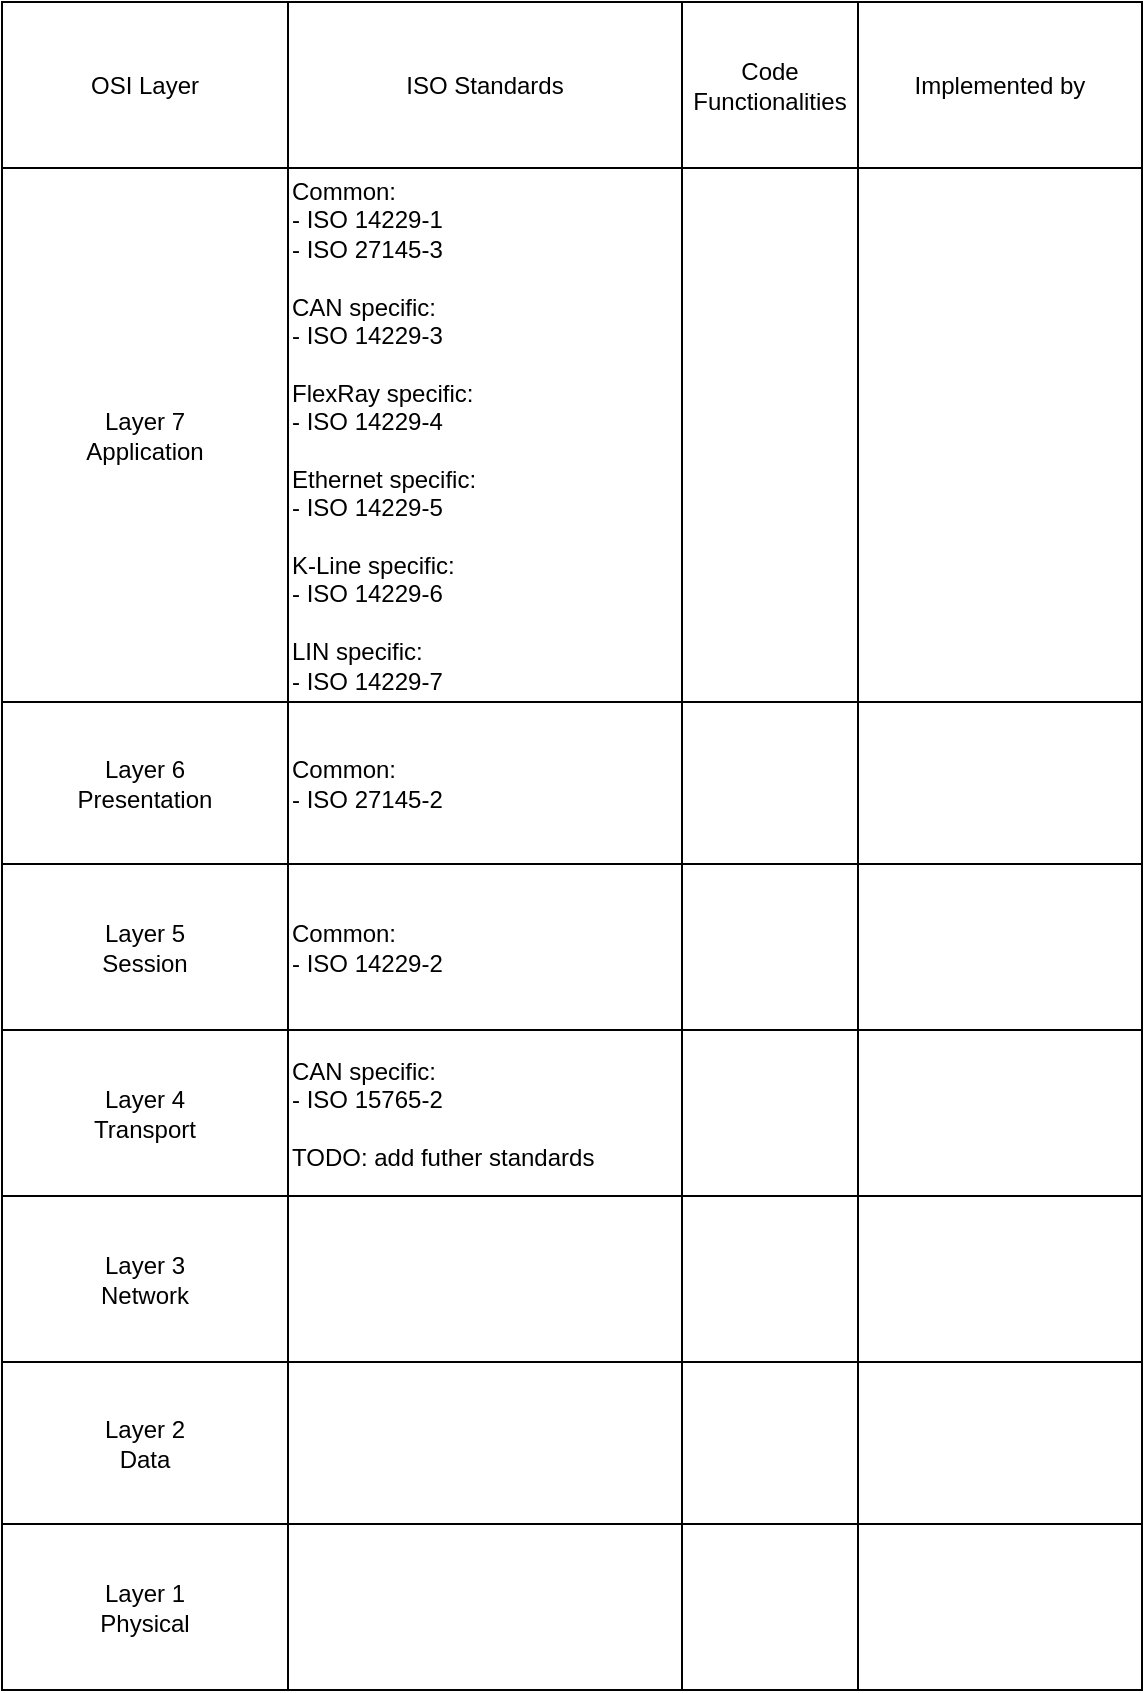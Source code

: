 <mxfile version="14.4.3" type="device"><diagram id="rATVKbHuF5EkqAcS7LUb" name="Model OSI"><mxGraphModel dx="2072" dy="822" grid="1" gridSize="10" guides="1" tooltips="1" connect="1" arrows="1" fold="1" page="1" pageScale="1" pageWidth="650" pageHeight="750" math="0" shadow="0"><root><mxCell id="0"/><mxCell id="1" parent="0"/><mxCell id="seV39B0QZaCy1Yq7c3EK-42" value="" style="shape=table;html=1;whiteSpace=wrap;startSize=0;container=1;collapsible=0;childLayout=tableLayout;rounded=0;sketch=0;" vertex="1" parent="1"><mxGeometry x="-610" y="40" width="570" height="844" as="geometry"/></mxCell><mxCell id="seV39B0QZaCy1Yq7c3EK-43" value="" style="shape=partialRectangle;html=1;whiteSpace=wrap;collapsible=0;dropTarget=0;pointerEvents=0;fillColor=none;top=0;left=0;bottom=0;right=0;points=[[0,0.5],[1,0.5]];portConstraint=eastwest;" vertex="1" parent="seV39B0QZaCy1Yq7c3EK-42"><mxGeometry width="570" height="83" as="geometry"/></mxCell><mxCell id="seV39B0QZaCy1Yq7c3EK-44" value="OSI Layer" style="shape=partialRectangle;html=1;whiteSpace=wrap;connectable=0;fillColor=none;top=0;left=0;bottom=0;right=0;overflow=hidden;" vertex="1" parent="seV39B0QZaCy1Yq7c3EK-43"><mxGeometry width="143" height="83" as="geometry"/></mxCell><mxCell id="seV39B0QZaCy1Yq7c3EK-45" value="ISO Standards" style="shape=partialRectangle;html=1;whiteSpace=wrap;connectable=0;fillColor=none;top=0;left=0;bottom=0;right=0;overflow=hidden;" vertex="1" parent="seV39B0QZaCy1Yq7c3EK-43"><mxGeometry x="143" width="197" height="83" as="geometry"/></mxCell><mxCell id="seV39B0QZaCy1Yq7c3EK-46" value="Code Functionalities" style="shape=partialRectangle;html=1;whiteSpace=wrap;connectable=0;fillColor=none;top=0;left=0;bottom=0;right=0;overflow=hidden;" vertex="1" parent="seV39B0QZaCy1Yq7c3EK-43"><mxGeometry x="340" width="88" height="83" as="geometry"/></mxCell><mxCell id="seV39B0QZaCy1Yq7c3EK-55" value="Implemented by" style="shape=partialRectangle;html=1;whiteSpace=wrap;connectable=0;fillColor=none;top=0;left=0;bottom=0;right=0;overflow=hidden;" vertex="1" parent="seV39B0QZaCy1Yq7c3EK-43"><mxGeometry x="428" width="142" height="83" as="geometry"/></mxCell><mxCell id="seV39B0QZaCy1Yq7c3EK-47" value="" style="shape=partialRectangle;html=1;whiteSpace=wrap;collapsible=0;dropTarget=0;pointerEvents=0;fillColor=none;top=0;left=0;bottom=0;right=0;points=[[0,0.5],[1,0.5]];portConstraint=eastwest;" vertex="1" parent="seV39B0QZaCy1Yq7c3EK-42"><mxGeometry y="83" width="570" height="267" as="geometry"/></mxCell><mxCell id="seV39B0QZaCy1Yq7c3EK-48" value="Layer 7&lt;br&gt;Application" style="shape=partialRectangle;html=1;whiteSpace=wrap;connectable=0;fillColor=none;top=0;left=0;bottom=0;right=0;overflow=hidden;" vertex="1" parent="seV39B0QZaCy1Yq7c3EK-47"><mxGeometry width="143" height="267" as="geometry"/></mxCell><mxCell id="seV39B0QZaCy1Yq7c3EK-49" value="&lt;span&gt;Common:&lt;br&gt;&lt;/span&gt;&lt;span&gt;- ISO 14229-1&lt;br&gt;- ISO 27145-3&lt;br&gt;&lt;/span&gt;&lt;span&gt;&lt;br&gt;&lt;/span&gt;&lt;span&gt;CAN specific:&lt;br&gt;&lt;/span&gt;&lt;span&gt;- ISO 14229-3&lt;br&gt;&lt;/span&gt;&lt;span&gt;&lt;br&gt;&lt;/span&gt;FlexRay specific:&lt;br&gt;&lt;span&gt;- ISO 14229-4&lt;br&gt;&lt;/span&gt;&lt;br&gt;Ethernet specific:&lt;br&gt;- ISO 14229-5&lt;br&gt;&lt;br&gt;K-Line specific:&lt;br&gt;- ISO 14229-6&lt;br&gt;&lt;br&gt;LIN specific:&lt;br&gt;- ISO 14229-7" style="shape=partialRectangle;html=1;whiteSpace=wrap;connectable=0;fillColor=none;top=0;left=0;bottom=0;right=0;overflow=hidden;align=left;" vertex="1" parent="seV39B0QZaCy1Yq7c3EK-47"><mxGeometry x="143" width="197" height="267" as="geometry"/></mxCell><mxCell id="seV39B0QZaCy1Yq7c3EK-50" value="" style="shape=partialRectangle;html=1;whiteSpace=wrap;connectable=0;fillColor=none;top=0;left=0;bottom=0;right=0;overflow=hidden;" vertex="1" parent="seV39B0QZaCy1Yq7c3EK-47"><mxGeometry x="340" width="88" height="267" as="geometry"/></mxCell><mxCell id="seV39B0QZaCy1Yq7c3EK-56" style="shape=partialRectangle;html=1;whiteSpace=wrap;connectable=0;fillColor=none;top=0;left=0;bottom=0;right=0;overflow=hidden;" vertex="1" parent="seV39B0QZaCy1Yq7c3EK-47"><mxGeometry x="428" width="142" height="267" as="geometry"/></mxCell><mxCell id="seV39B0QZaCy1Yq7c3EK-51" value="" style="shape=partialRectangle;html=1;whiteSpace=wrap;collapsible=0;dropTarget=0;pointerEvents=0;fillColor=none;top=0;left=0;bottom=0;right=0;points=[[0,0.5],[1,0.5]];portConstraint=eastwest;" vertex="1" parent="seV39B0QZaCy1Yq7c3EK-42"><mxGeometry y="350" width="570" height="81" as="geometry"/></mxCell><mxCell id="seV39B0QZaCy1Yq7c3EK-52" value="Layer 6&lt;br&gt;Presentation" style="shape=partialRectangle;html=1;whiteSpace=wrap;connectable=0;fillColor=none;top=0;left=0;bottom=0;right=0;overflow=hidden;" vertex="1" parent="seV39B0QZaCy1Yq7c3EK-51"><mxGeometry width="143" height="81" as="geometry"/></mxCell><mxCell id="seV39B0QZaCy1Yq7c3EK-53" value="Common:&lt;br&gt;- ISO 27145-2" style="shape=partialRectangle;html=1;whiteSpace=wrap;connectable=0;fillColor=none;top=0;left=0;bottom=0;right=0;overflow=hidden;align=left;" vertex="1" parent="seV39B0QZaCy1Yq7c3EK-51"><mxGeometry x="143" width="197" height="81" as="geometry"/></mxCell><mxCell id="seV39B0QZaCy1Yq7c3EK-54" value="" style="shape=partialRectangle;html=1;whiteSpace=wrap;connectable=0;fillColor=none;top=0;left=0;bottom=0;right=0;overflow=hidden;" vertex="1" parent="seV39B0QZaCy1Yq7c3EK-51"><mxGeometry x="340" width="88" height="81" as="geometry"/></mxCell><mxCell id="seV39B0QZaCy1Yq7c3EK-57" style="shape=partialRectangle;html=1;whiteSpace=wrap;connectable=0;fillColor=none;top=0;left=0;bottom=0;right=0;overflow=hidden;" vertex="1" parent="seV39B0QZaCy1Yq7c3EK-51"><mxGeometry x="428" width="142" height="81" as="geometry"/></mxCell><mxCell id="seV39B0QZaCy1Yq7c3EK-78" style="shape=partialRectangle;html=1;whiteSpace=wrap;collapsible=0;dropTarget=0;pointerEvents=0;fillColor=none;top=0;left=0;bottom=0;right=0;points=[[0,0.5],[1,0.5]];portConstraint=eastwest;" vertex="1" parent="seV39B0QZaCy1Yq7c3EK-42"><mxGeometry y="431" width="570" height="83" as="geometry"/></mxCell><mxCell id="seV39B0QZaCy1Yq7c3EK-79" value="Layer 5&lt;br&gt;Session" style="shape=partialRectangle;html=1;whiteSpace=wrap;connectable=0;fillColor=none;top=0;left=0;bottom=0;right=0;overflow=hidden;" vertex="1" parent="seV39B0QZaCy1Yq7c3EK-78"><mxGeometry width="143" height="83" as="geometry"/></mxCell><mxCell id="seV39B0QZaCy1Yq7c3EK-80" value="Common:&lt;br&gt;- ISO 14229-2" style="shape=partialRectangle;html=1;whiteSpace=wrap;connectable=0;fillColor=none;top=0;left=0;bottom=0;right=0;overflow=hidden;align=left;" vertex="1" parent="seV39B0QZaCy1Yq7c3EK-78"><mxGeometry x="143" width="197" height="83" as="geometry"/></mxCell><mxCell id="seV39B0QZaCy1Yq7c3EK-81" style="shape=partialRectangle;html=1;whiteSpace=wrap;connectable=0;fillColor=none;top=0;left=0;bottom=0;right=0;overflow=hidden;" vertex="1" parent="seV39B0QZaCy1Yq7c3EK-78"><mxGeometry x="340" width="88" height="83" as="geometry"/></mxCell><mxCell id="seV39B0QZaCy1Yq7c3EK-82" style="shape=partialRectangle;html=1;whiteSpace=wrap;connectable=0;fillColor=none;top=0;left=0;bottom=0;right=0;overflow=hidden;" vertex="1" parent="seV39B0QZaCy1Yq7c3EK-78"><mxGeometry x="428" width="142" height="83" as="geometry"/></mxCell><mxCell id="seV39B0QZaCy1Yq7c3EK-73" style="shape=partialRectangle;html=1;whiteSpace=wrap;collapsible=0;dropTarget=0;pointerEvents=0;fillColor=none;top=0;left=0;bottom=0;right=0;points=[[0,0.5],[1,0.5]];portConstraint=eastwest;" vertex="1" parent="seV39B0QZaCy1Yq7c3EK-42"><mxGeometry y="514" width="570" height="83" as="geometry"/></mxCell><mxCell id="seV39B0QZaCy1Yq7c3EK-74" value="Layer 4&lt;br&gt;Transport" style="shape=partialRectangle;html=1;whiteSpace=wrap;connectable=0;fillColor=none;top=0;left=0;bottom=0;right=0;overflow=hidden;" vertex="1" parent="seV39B0QZaCy1Yq7c3EK-73"><mxGeometry width="143" height="83" as="geometry"/></mxCell><mxCell id="seV39B0QZaCy1Yq7c3EK-75" value="CAN specific:&lt;br&gt;- ISO 15765-2&lt;br&gt;&lt;br&gt;TODO: add futher standards" style="shape=partialRectangle;html=1;whiteSpace=wrap;connectable=0;fillColor=none;top=0;left=0;bottom=0;right=0;overflow=hidden;align=left;" vertex="1" parent="seV39B0QZaCy1Yq7c3EK-73"><mxGeometry x="143" width="197" height="83" as="geometry"/></mxCell><mxCell id="seV39B0QZaCy1Yq7c3EK-76" style="shape=partialRectangle;html=1;whiteSpace=wrap;connectable=0;fillColor=none;top=0;left=0;bottom=0;right=0;overflow=hidden;" vertex="1" parent="seV39B0QZaCy1Yq7c3EK-73"><mxGeometry x="340" width="88" height="83" as="geometry"/></mxCell><mxCell id="seV39B0QZaCy1Yq7c3EK-77" style="shape=partialRectangle;html=1;whiteSpace=wrap;connectable=0;fillColor=none;top=0;left=0;bottom=0;right=0;overflow=hidden;" vertex="1" parent="seV39B0QZaCy1Yq7c3EK-73"><mxGeometry x="428" width="142" height="83" as="geometry"/></mxCell><mxCell id="seV39B0QZaCy1Yq7c3EK-68" style="shape=partialRectangle;html=1;whiteSpace=wrap;collapsible=0;dropTarget=0;pointerEvents=0;fillColor=none;top=0;left=0;bottom=0;right=0;points=[[0,0.5],[1,0.5]];portConstraint=eastwest;" vertex="1" parent="seV39B0QZaCy1Yq7c3EK-42"><mxGeometry y="597" width="570" height="83" as="geometry"/></mxCell><mxCell id="seV39B0QZaCy1Yq7c3EK-69" value="Layer 3&lt;br&gt;Network" style="shape=partialRectangle;html=1;whiteSpace=wrap;connectable=0;fillColor=none;top=0;left=0;bottom=0;right=0;overflow=hidden;" vertex="1" parent="seV39B0QZaCy1Yq7c3EK-68"><mxGeometry width="143" height="83" as="geometry"/></mxCell><mxCell id="seV39B0QZaCy1Yq7c3EK-70" style="shape=partialRectangle;html=1;whiteSpace=wrap;connectable=0;fillColor=none;top=0;left=0;bottom=0;right=0;overflow=hidden;align=left;" vertex="1" parent="seV39B0QZaCy1Yq7c3EK-68"><mxGeometry x="143" width="197" height="83" as="geometry"/></mxCell><mxCell id="seV39B0QZaCy1Yq7c3EK-71" style="shape=partialRectangle;html=1;whiteSpace=wrap;connectable=0;fillColor=none;top=0;left=0;bottom=0;right=0;overflow=hidden;" vertex="1" parent="seV39B0QZaCy1Yq7c3EK-68"><mxGeometry x="340" width="88" height="83" as="geometry"/></mxCell><mxCell id="seV39B0QZaCy1Yq7c3EK-72" style="shape=partialRectangle;html=1;whiteSpace=wrap;connectable=0;fillColor=none;top=0;left=0;bottom=0;right=0;overflow=hidden;" vertex="1" parent="seV39B0QZaCy1Yq7c3EK-68"><mxGeometry x="428" width="142" height="83" as="geometry"/></mxCell><mxCell id="seV39B0QZaCy1Yq7c3EK-63" style="shape=partialRectangle;html=1;whiteSpace=wrap;collapsible=0;dropTarget=0;pointerEvents=0;fillColor=none;top=0;left=0;bottom=0;right=0;points=[[0,0.5],[1,0.5]];portConstraint=eastwest;" vertex="1" parent="seV39B0QZaCy1Yq7c3EK-42"><mxGeometry y="680" width="570" height="81" as="geometry"/></mxCell><mxCell id="seV39B0QZaCy1Yq7c3EK-64" value="Layer 2&lt;br&gt;Data" style="shape=partialRectangle;html=1;whiteSpace=wrap;connectable=0;fillColor=none;top=0;left=0;bottom=0;right=0;overflow=hidden;" vertex="1" parent="seV39B0QZaCy1Yq7c3EK-63"><mxGeometry width="143" height="81" as="geometry"/></mxCell><mxCell id="seV39B0QZaCy1Yq7c3EK-65" style="shape=partialRectangle;html=1;whiteSpace=wrap;connectable=0;fillColor=none;top=0;left=0;bottom=0;right=0;overflow=hidden;align=left;" vertex="1" parent="seV39B0QZaCy1Yq7c3EK-63"><mxGeometry x="143" width="197" height="81" as="geometry"/></mxCell><mxCell id="seV39B0QZaCy1Yq7c3EK-66" style="shape=partialRectangle;html=1;whiteSpace=wrap;connectable=0;fillColor=none;top=0;left=0;bottom=0;right=0;overflow=hidden;" vertex="1" parent="seV39B0QZaCy1Yq7c3EK-63"><mxGeometry x="340" width="88" height="81" as="geometry"/></mxCell><mxCell id="seV39B0QZaCy1Yq7c3EK-67" style="shape=partialRectangle;html=1;whiteSpace=wrap;connectable=0;fillColor=none;top=0;left=0;bottom=0;right=0;overflow=hidden;" vertex="1" parent="seV39B0QZaCy1Yq7c3EK-63"><mxGeometry x="428" width="142" height="81" as="geometry"/></mxCell><mxCell id="seV39B0QZaCy1Yq7c3EK-58" style="shape=partialRectangle;html=1;whiteSpace=wrap;collapsible=0;dropTarget=0;pointerEvents=0;fillColor=none;top=0;left=0;bottom=0;right=0;points=[[0,0.5],[1,0.5]];portConstraint=eastwest;" vertex="1" parent="seV39B0QZaCy1Yq7c3EK-42"><mxGeometry y="761" width="570" height="83" as="geometry"/></mxCell><mxCell id="seV39B0QZaCy1Yq7c3EK-59" value="Layer 1&lt;br&gt;Physical" style="shape=partialRectangle;html=1;whiteSpace=wrap;connectable=0;fillColor=none;top=0;left=0;bottom=0;right=0;overflow=hidden;" vertex="1" parent="seV39B0QZaCy1Yq7c3EK-58"><mxGeometry width="143" height="83" as="geometry"/></mxCell><mxCell id="seV39B0QZaCy1Yq7c3EK-60" style="shape=partialRectangle;html=1;whiteSpace=wrap;connectable=0;fillColor=none;top=0;left=0;bottom=0;right=0;overflow=hidden;align=left;" vertex="1" parent="seV39B0QZaCy1Yq7c3EK-58"><mxGeometry x="143" width="197" height="83" as="geometry"/></mxCell><mxCell id="seV39B0QZaCy1Yq7c3EK-61" style="shape=partialRectangle;html=1;whiteSpace=wrap;connectable=0;fillColor=none;top=0;left=0;bottom=0;right=0;overflow=hidden;" vertex="1" parent="seV39B0QZaCy1Yq7c3EK-58"><mxGeometry x="340" width="88" height="83" as="geometry"/></mxCell><mxCell id="seV39B0QZaCy1Yq7c3EK-62" style="shape=partialRectangle;html=1;whiteSpace=wrap;connectable=0;fillColor=none;top=0;left=0;bottom=0;right=0;overflow=hidden;" vertex="1" parent="seV39B0QZaCy1Yq7c3EK-58"><mxGeometry x="428" width="142" height="83" as="geometry"/></mxCell></root></mxGraphModel></diagram></mxfile>